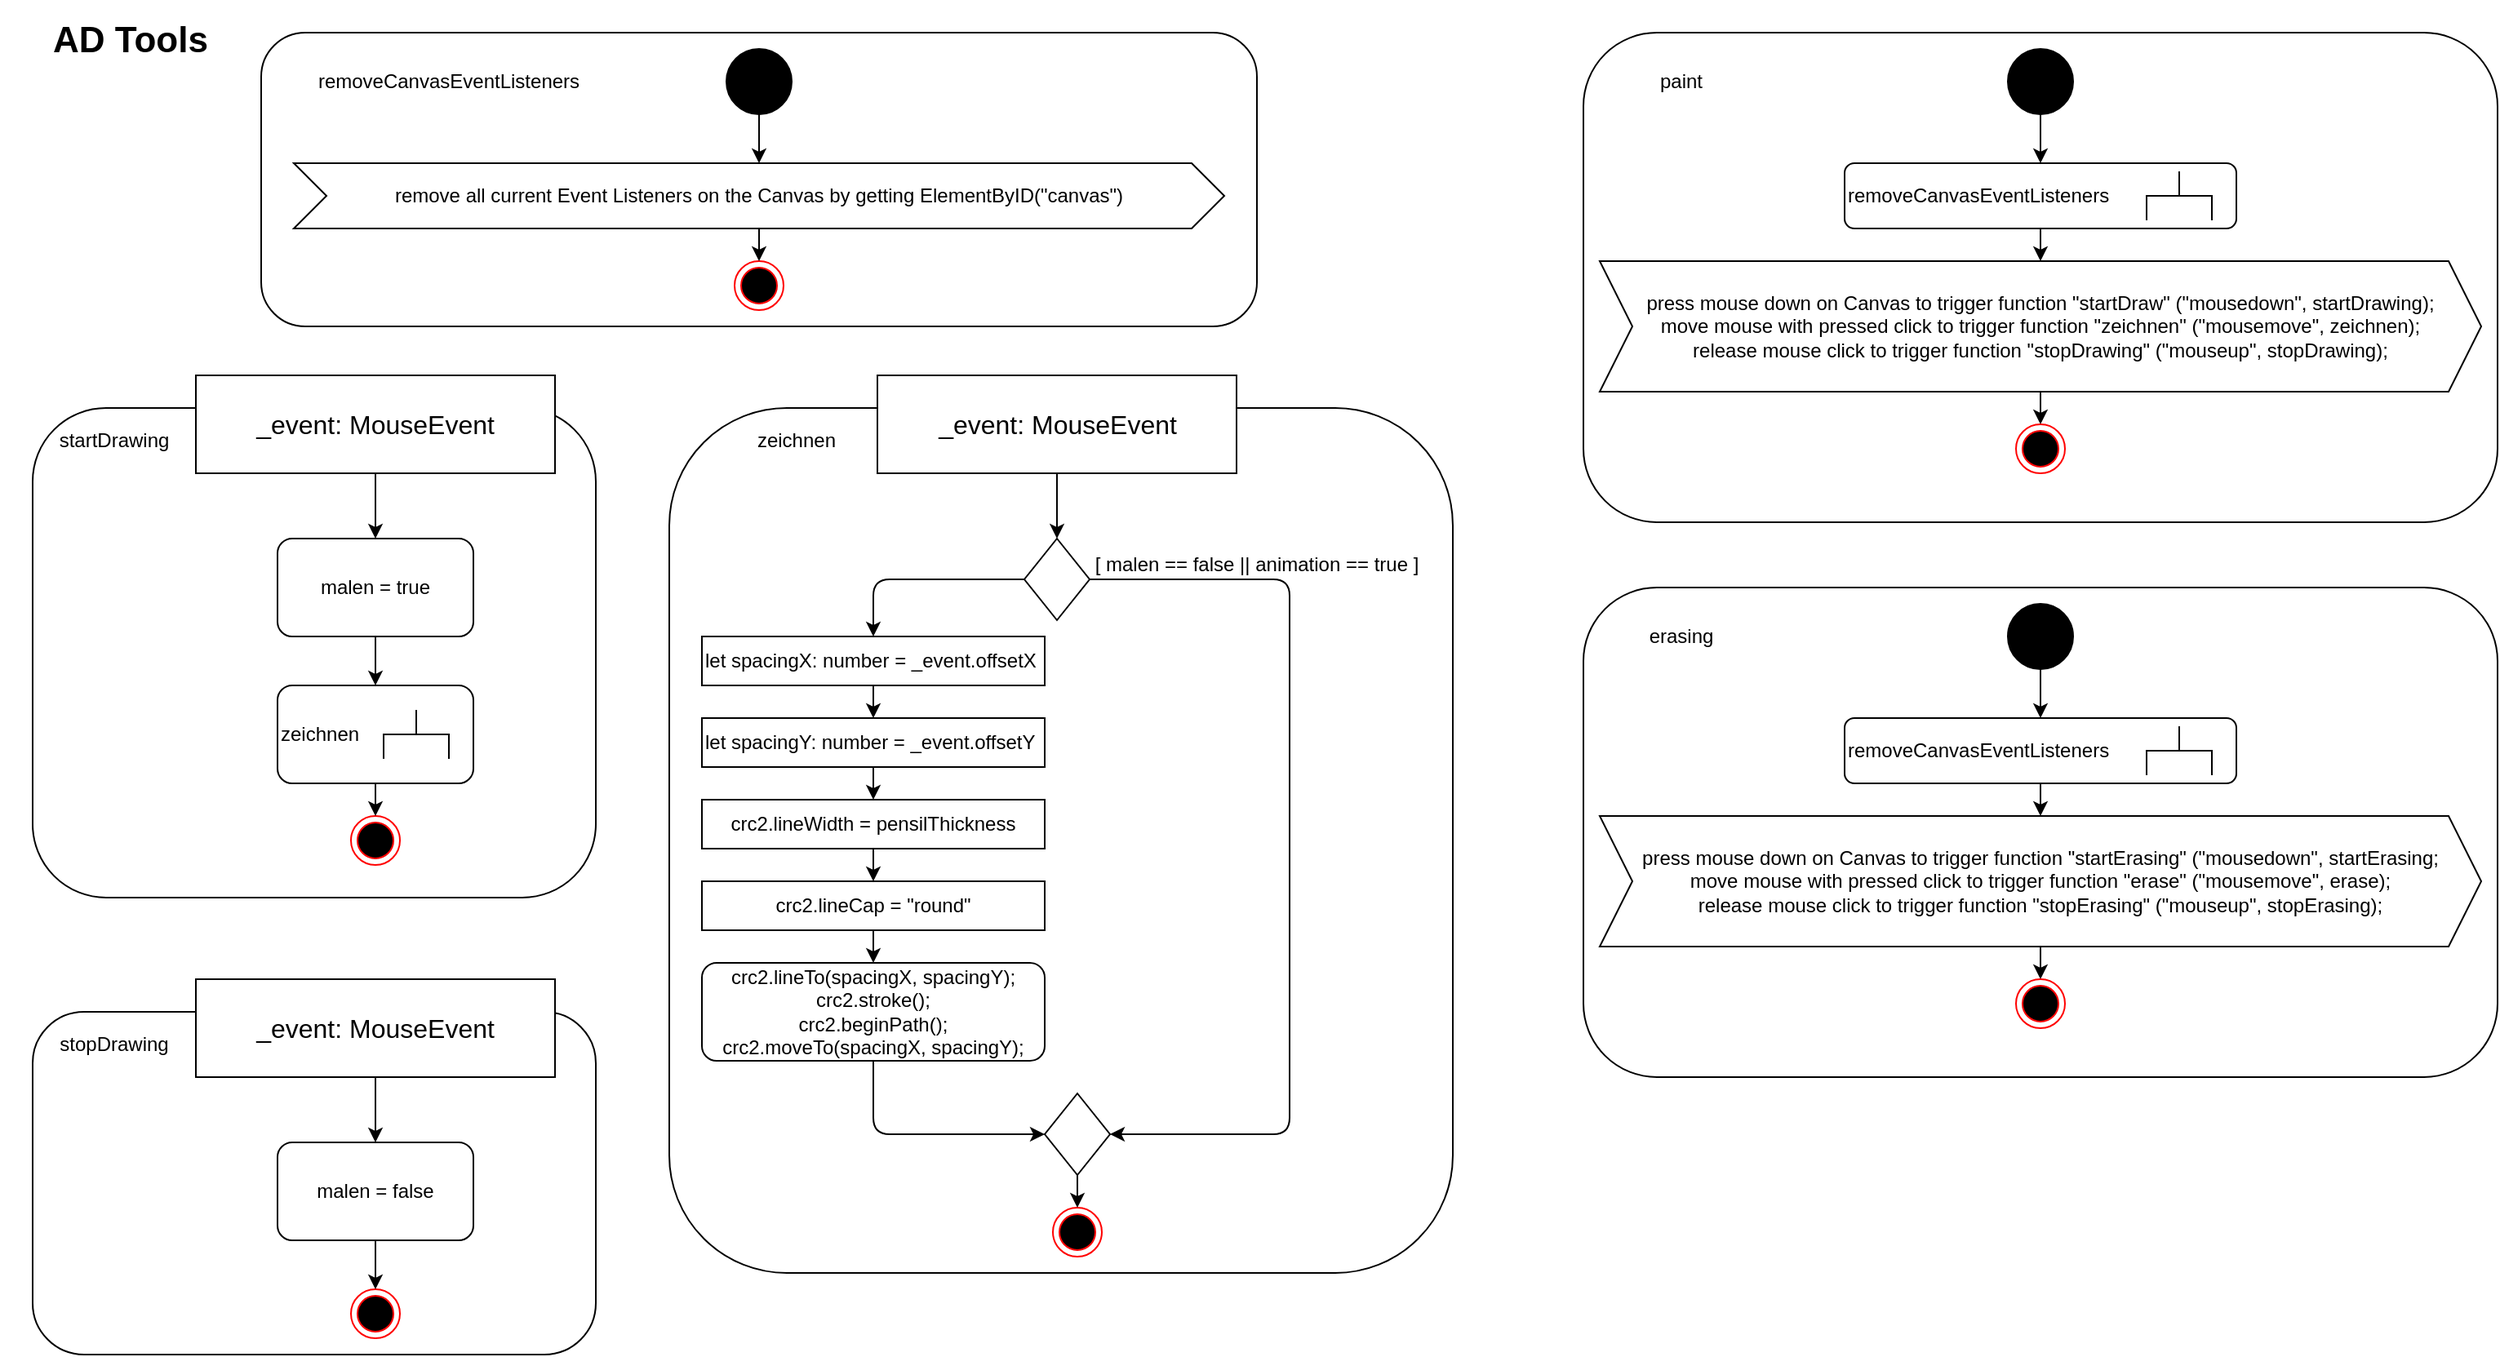 <mxfile version="13.5.7" type="device"><diagram id="h8gZTAhrOaBzL0DJ8L2L" name="Page-1"><mxGraphModel dx="1673" dy="967" grid="1" gridSize="10" guides="1" tooltips="1" connect="1" arrows="1" fold="1" page="1" pageScale="1" pageWidth="1600" pageHeight="900" math="0" shadow="0"><root><mxCell id="0"/><mxCell id="1" parent="0"/><mxCell id="_U0jcSjRtHizQO6BL5xF-1" value="&lt;font style=&quot;font-size: 22px&quot;&gt;&lt;b&gt;AD Tools&lt;/b&gt;&lt;/font&gt;" style="text;html=1;strokeColor=none;fillColor=none;align=center;verticalAlign=middle;whiteSpace=wrap;rounded=0;" vertex="1" parent="1"><mxGeometry x="10" y="10" width="160" height="50" as="geometry"/></mxCell><mxCell id="_U0jcSjRtHizQO6BL5xF-2" value="" style="rounded=1;whiteSpace=wrap;html=1;" vertex="1" parent="1"><mxGeometry x="170" y="30" width="610" height="180" as="geometry"/></mxCell><mxCell id="_U0jcSjRtHizQO6BL5xF-3" value="" style="ellipse;whiteSpace=wrap;html=1;aspect=fixed;fillColor=#000000;" vertex="1" parent="1"><mxGeometry x="455" y="40" width="40" height="40" as="geometry"/></mxCell><mxCell id="_U0jcSjRtHizQO6BL5xF-4" value="&lt;div&gt;remove all current Event Listeners on the Canvas by getting ElementByID(&quot;canvas&quot;)&lt;/div&gt;" style="shape=step;perimeter=stepPerimeter;whiteSpace=wrap;html=1;fixedSize=1;fillColor=none;" vertex="1" parent="1"><mxGeometry x="190" y="110" width="570" height="40" as="geometry"/></mxCell><mxCell id="_U0jcSjRtHizQO6BL5xF-5" value="" style="endArrow=classic;html=1;entryX=0.5;entryY=0;entryDx=0;entryDy=0;exitX=0.5;exitY=1;exitDx=0;exitDy=0;" edge="1" parent="1" source="_U0jcSjRtHizQO6BL5xF-3" target="_U0jcSjRtHizQO6BL5xF-4"><mxGeometry width="50" height="50" relative="1" as="geometry"><mxPoint x="590" y="470" as="sourcePoint"/><mxPoint x="640" y="420" as="targetPoint"/></mxGeometry></mxCell><mxCell id="_U0jcSjRtHizQO6BL5xF-6" value="removeCanvasEventListeners" style="text;html=1;strokeColor=none;fillColor=none;align=center;verticalAlign=middle;whiteSpace=wrap;rounded=0;" vertex="1" parent="1"><mxGeometry x="200" y="50" width="170" height="20" as="geometry"/></mxCell><mxCell id="_U0jcSjRtHizQO6BL5xF-7" value="" style="ellipse;html=1;shape=endState;fillColor=#000000;strokeColor=#ff0000;" vertex="1" parent="1"><mxGeometry x="460" y="170" width="30" height="30" as="geometry"/></mxCell><mxCell id="_U0jcSjRtHizQO6BL5xF-8" value="" style="endArrow=classic;html=1;entryX=0.5;entryY=0;entryDx=0;entryDy=0;exitX=0.5;exitY=1;exitDx=0;exitDy=0;" edge="1" parent="1" source="_U0jcSjRtHizQO6BL5xF-4" target="_U0jcSjRtHizQO6BL5xF-7"><mxGeometry width="50" height="50" relative="1" as="geometry"><mxPoint x="570" y="350" as="sourcePoint"/><mxPoint x="620" y="300" as="targetPoint"/></mxGeometry></mxCell><mxCell id="_U0jcSjRtHizQO6BL5xF-9" style="edgeStyle=orthogonalEdgeStyle;rounded=0;orthogonalLoop=1;jettySize=auto;html=1;exitX=0.5;exitY=1;exitDx=0;exitDy=0;" edge="1" parent="1" source="_U0jcSjRtHizQO6BL5xF-2" target="_U0jcSjRtHizQO6BL5xF-2"><mxGeometry relative="1" as="geometry"/></mxCell><mxCell id="_U0jcSjRtHizQO6BL5xF-10" value="" style="rounded=1;whiteSpace=wrap;html=1;" vertex="1" parent="1"><mxGeometry x="980" y="30" width="560" height="300" as="geometry"/></mxCell><mxCell id="_U0jcSjRtHizQO6BL5xF-11" value="" style="ellipse;whiteSpace=wrap;html=1;aspect=fixed;fillColor=#000000;" vertex="1" parent="1"><mxGeometry x="1240" y="40" width="40" height="40" as="geometry"/></mxCell><mxCell id="_U0jcSjRtHizQO6BL5xF-12" value="" style="endArrow=classic;html=1;entryX=0.5;entryY=0;entryDx=0;entryDy=0;exitX=0.5;exitY=1;exitDx=0;exitDy=0;" edge="1" parent="1" source="_U0jcSjRtHizQO6BL5xF-11"><mxGeometry width="50" height="50" relative="1" as="geometry"><mxPoint x="1375" y="470" as="sourcePoint"/><mxPoint x="1260" y="110" as="targetPoint"/></mxGeometry></mxCell><mxCell id="_U0jcSjRtHizQO6BL5xF-13" value="removeCanvasEventListeners" style="rounded=1;whiteSpace=wrap;html=1;fillColor=#ffffff;align=left;" vertex="1" parent="1"><mxGeometry x="1140" y="110" width="240" height="40" as="geometry"/></mxCell><mxCell id="_U0jcSjRtHizQO6BL5xF-14" value="" style="html=1;shape=mxgraph.flowchart.annotation_2;align=left;labelPosition=right;fillColor=#ffffff;rotation=90;" vertex="1" parent="1"><mxGeometry x="1330" y="110" width="30" height="40" as="geometry"/></mxCell><mxCell id="_U0jcSjRtHizQO6BL5xF-15" value="" style="endArrow=classic;html=1;exitX=0.5;exitY=1;exitDx=0;exitDy=0;entryX=0.5;entryY=0;entryDx=0;entryDy=0;" edge="1" parent="1" source="_U0jcSjRtHizQO6BL5xF-13" target="_U0jcSjRtHizQO6BL5xF-16"><mxGeometry width="50" height="50" relative="1" as="geometry"><mxPoint x="1130" y="160" as="sourcePoint"/><mxPoint x="1180" y="110" as="targetPoint"/></mxGeometry></mxCell><mxCell id="_U0jcSjRtHizQO6BL5xF-16" value="&lt;div&gt;press mouse down on Canvas to trigger function &quot;startDraw&quot; (&quot;mousedown&quot;, startDrawing);&lt;/div&gt;&lt;div&gt;move mouse with pressed click to trigger function &quot;zeichnen&quot; (&quot;mousemove&quot;, zeichnen);&lt;/div&gt;&lt;div&gt;release mouse click to trigger function &quot;stopDrawing&quot; (&quot;mouseup&quot;, stopDrawing);&lt;/div&gt;" style="shape=step;perimeter=stepPerimeter;whiteSpace=wrap;html=1;fixedSize=1;fillColor=#ffffff;align=center;" vertex="1" parent="1"><mxGeometry x="990" y="170" width="540" height="80" as="geometry"/></mxCell><mxCell id="_U0jcSjRtHizQO6BL5xF-17" value="" style="endArrow=classic;html=1;exitX=0.5;exitY=1;exitDx=0;exitDy=0;" edge="1" parent="1" source="_U0jcSjRtHizQO6BL5xF-16" target="_U0jcSjRtHizQO6BL5xF-18"><mxGeometry width="50" height="50" relative="1" as="geometry"><mxPoint x="1220" y="230" as="sourcePoint"/><mxPoint x="1270" y="180" as="targetPoint"/></mxGeometry></mxCell><mxCell id="_U0jcSjRtHizQO6BL5xF-18" value="" style="ellipse;html=1;shape=endState;fillColor=#000000;strokeColor=#ff0000;" vertex="1" parent="1"><mxGeometry x="1245" y="270" width="30" height="30" as="geometry"/></mxCell><mxCell id="_U0jcSjRtHizQO6BL5xF-19" value="paint" style="text;html=1;strokeColor=none;fillColor=none;align=center;verticalAlign=middle;whiteSpace=wrap;rounded=0;" vertex="1" parent="1"><mxGeometry x="1020" y="50" width="40" height="20" as="geometry"/></mxCell><mxCell id="_U0jcSjRtHizQO6BL5xF-21" value="" style="rounded=1;whiteSpace=wrap;html=1;fillColor=#ffffff;align=left;" vertex="1" parent="1"><mxGeometry x="30" y="260" width="345" height="300" as="geometry"/></mxCell><mxCell id="_U0jcSjRtHizQO6BL5xF-22" value="&lt;font style=&quot;font-size: 16px&quot;&gt;_event: MouseEvent&lt;/font&gt;" style="rounded=0;whiteSpace=wrap;html=1;fillColor=#ffffff;align=center;" vertex="1" parent="1"><mxGeometry x="130" y="240" width="220" height="60" as="geometry"/></mxCell><mxCell id="_U0jcSjRtHizQO6BL5xF-23" value="malen = true" style="rounded=1;whiteSpace=wrap;html=1;fillColor=#ffffff;align=center;" vertex="1" parent="1"><mxGeometry x="180" y="340" width="120" height="60" as="geometry"/></mxCell><mxCell id="_U0jcSjRtHizQO6BL5xF-24" value="" style="endArrow=classic;html=1;entryX=0.5;entryY=0;entryDx=0;entryDy=0;exitX=0.5;exitY=1;exitDx=0;exitDy=0;" edge="1" parent="1" source="_U0jcSjRtHizQO6BL5xF-22" target="_U0jcSjRtHizQO6BL5xF-23"><mxGeometry width="50" height="50" relative="1" as="geometry"><mxPoint x="430" y="450" as="sourcePoint"/><mxPoint x="480" y="400" as="targetPoint"/></mxGeometry></mxCell><mxCell id="_U0jcSjRtHizQO6BL5xF-25" value="zeichnen" style="rounded=1;whiteSpace=wrap;html=1;fillColor=#ffffff;align=left;" vertex="1" parent="1"><mxGeometry x="180" y="430" width="120" height="60" as="geometry"/></mxCell><mxCell id="_U0jcSjRtHizQO6BL5xF-26" value="" style="html=1;shape=mxgraph.flowchart.annotation_2;align=left;labelPosition=right;fillColor=#ffffff;rotation=90;" vertex="1" parent="1"><mxGeometry x="250" y="440" width="30" height="40" as="geometry"/></mxCell><mxCell id="_U0jcSjRtHizQO6BL5xF-27" value="" style="ellipse;html=1;shape=endState;fillColor=#000000;strokeColor=#ff0000;align=left;" vertex="1" parent="1"><mxGeometry x="225" y="510" width="30" height="30" as="geometry"/></mxCell><mxCell id="_U0jcSjRtHizQO6BL5xF-28" value="" style="endArrow=classic;html=1;entryX=0.5;entryY=0;entryDx=0;entryDy=0;exitX=0.5;exitY=1;exitDx=0;exitDy=0;" edge="1" parent="1" source="_U0jcSjRtHizQO6BL5xF-23" target="_U0jcSjRtHizQO6BL5xF-25"><mxGeometry width="50" height="50" relative="1" as="geometry"><mxPoint x="500" y="350" as="sourcePoint"/><mxPoint x="550" y="300" as="targetPoint"/></mxGeometry></mxCell><mxCell id="_U0jcSjRtHizQO6BL5xF-29" value="" style="endArrow=classic;html=1;entryX=0.5;entryY=0;entryDx=0;entryDy=0;exitX=0.5;exitY=1;exitDx=0;exitDy=0;" edge="1" parent="1" source="_U0jcSjRtHizQO6BL5xF-25" target="_U0jcSjRtHizQO6BL5xF-27"><mxGeometry width="50" height="50" relative="1" as="geometry"><mxPoint x="500" y="350" as="sourcePoint"/><mxPoint x="550" y="300" as="targetPoint"/></mxGeometry></mxCell><mxCell id="_U0jcSjRtHizQO6BL5xF-30" value="startDrawing" style="text;html=1;strokeColor=none;fillColor=none;align=center;verticalAlign=middle;whiteSpace=wrap;rounded=0;" vertex="1" parent="1"><mxGeometry x="40" y="270" width="80" height="20" as="geometry"/></mxCell><mxCell id="_U0jcSjRtHizQO6BL5xF-31" value="" style="rounded=1;whiteSpace=wrap;html=1;fillColor=#ffffff;align=left;" vertex="1" parent="1"><mxGeometry x="420" y="260" width="480" height="530" as="geometry"/></mxCell><mxCell id="_U0jcSjRtHizQO6BL5xF-32" value="&lt;font style=&quot;font-size: 16px&quot;&gt;_event: MouseEvent&lt;/font&gt;" style="rounded=0;whiteSpace=wrap;html=1;fillColor=#ffffff;align=center;" vertex="1" parent="1"><mxGeometry x="547.5" y="240" width="220" height="60" as="geometry"/></mxCell><mxCell id="_U0jcSjRtHizQO6BL5xF-34" value="" style="endArrow=classic;html=1;entryX=0.5;entryY=0;entryDx=0;entryDy=0;exitX=0.5;exitY=1;exitDx=0;exitDy=0;" edge="1" parent="1" source="_U0jcSjRtHizQO6BL5xF-32"><mxGeometry width="50" height="50" relative="1" as="geometry"><mxPoint x="847.5" y="450" as="sourcePoint"/><mxPoint x="657.5" y="340" as="targetPoint"/></mxGeometry></mxCell><mxCell id="_U0jcSjRtHizQO6BL5xF-40" value="zeichnen" style="text;html=1;strokeColor=none;fillColor=none;align=center;verticalAlign=middle;whiteSpace=wrap;rounded=0;" vertex="1" parent="1"><mxGeometry x="457.5" y="270" width="80" height="20" as="geometry"/></mxCell><mxCell id="_U0jcSjRtHizQO6BL5xF-41" value="" style="rhombus;whiteSpace=wrap;html=1;fillColor=#ffffff;align=left;" vertex="1" parent="1"><mxGeometry x="637.5" y="340" width="40" height="50" as="geometry"/></mxCell><mxCell id="_U0jcSjRtHizQO6BL5xF-42" value="" style="endArrow=classic;html=1;exitX=1;exitY=0.5;exitDx=0;exitDy=0;entryX=1;entryY=0.5;entryDx=0;entryDy=0;" edge="1" parent="1" source="_U0jcSjRtHizQO6BL5xF-41" target="_U0jcSjRtHizQO6BL5xF-44"><mxGeometry width="50" height="50" relative="1" as="geometry"><mxPoint x="670" y="400" as="sourcePoint"/><mxPoint x="690.435" y="360.435" as="targetPoint"/><Array as="points"><mxPoint x="800" y="365"/><mxPoint x="800" y="705"/></Array></mxGeometry></mxCell><mxCell id="_U0jcSjRtHizQO6BL5xF-44" value="" style="rhombus;whiteSpace=wrap;html=1;fillColor=#ffffff;align=left;" vertex="1" parent="1"><mxGeometry x="650" y="680" width="40" height="50" as="geometry"/></mxCell><mxCell id="_U0jcSjRtHizQO6BL5xF-45" value="[ malen == false || animation == true ]" style="text;html=1;strokeColor=none;fillColor=none;align=center;verticalAlign=middle;whiteSpace=wrap;rounded=0;" vertex="1" parent="1"><mxGeometry x="675" y="346" width="210" height="20" as="geometry"/></mxCell><mxCell id="_U0jcSjRtHizQO6BL5xF-46" value="let spacingX: number = _event.offsetX" style="rounded=0;whiteSpace=wrap;html=1;fillColor=#ffffff;align=left;" vertex="1" parent="1"><mxGeometry x="440" y="400" width="210" height="30" as="geometry"/></mxCell><mxCell id="_U0jcSjRtHizQO6BL5xF-47" value="" style="endArrow=classic;html=1;entryX=0.5;entryY=0;entryDx=0;entryDy=0;exitX=0;exitY=0.5;exitDx=0;exitDy=0;" edge="1" parent="1" source="_U0jcSjRtHizQO6BL5xF-41" target="_U0jcSjRtHizQO6BL5xF-46"><mxGeometry width="50" height="50" relative="1" as="geometry"><mxPoint x="640" y="510" as="sourcePoint"/><mxPoint x="690" y="460" as="targetPoint"/><Array as="points"><mxPoint x="545" y="365"/></Array></mxGeometry></mxCell><mxCell id="_U0jcSjRtHizQO6BL5xF-48" value="let spacingY: number = _event.offsetY" style="rounded=0;whiteSpace=wrap;html=1;fillColor=#ffffff;align=left;" vertex="1" parent="1"><mxGeometry x="440" y="450" width="210" height="30" as="geometry"/></mxCell><mxCell id="_U0jcSjRtHizQO6BL5xF-49" value="" style="endArrow=classic;html=1;entryX=0.5;entryY=0;entryDx=0;entryDy=0;exitX=0.5;exitY=1;exitDx=0;exitDy=0;" edge="1" parent="1" source="_U0jcSjRtHizQO6BL5xF-46" target="_U0jcSjRtHizQO6BL5xF-48"><mxGeometry width="50" height="50" relative="1" as="geometry"><mxPoint x="640" y="510" as="sourcePoint"/><mxPoint x="690" y="460" as="targetPoint"/></mxGeometry></mxCell><mxCell id="_U0jcSjRtHizQO6BL5xF-51" value="crc2.lineWidth = pensilThickness" style="rounded=0;whiteSpace=wrap;html=1;fillColor=#ffffff;align=center;" vertex="1" parent="1"><mxGeometry x="440" y="500" width="210" height="30" as="geometry"/></mxCell><mxCell id="_U0jcSjRtHizQO6BL5xF-52" value="" style="endArrow=classic;html=1;entryX=0.5;entryY=0;entryDx=0;entryDy=0;exitX=0.5;exitY=1;exitDx=0;exitDy=0;" edge="1" parent="1" source="_U0jcSjRtHizQO6BL5xF-48" target="_U0jcSjRtHizQO6BL5xF-51"><mxGeometry width="50" height="50" relative="1" as="geometry"><mxPoint x="640" y="510" as="sourcePoint"/><mxPoint x="690" y="460" as="targetPoint"/></mxGeometry></mxCell><mxCell id="_U0jcSjRtHizQO6BL5xF-53" value="crc2.lineCap = &quot;round&quot;" style="rounded=0;whiteSpace=wrap;html=1;fillColor=#ffffff;align=center;" vertex="1" parent="1"><mxGeometry x="440" y="550" width="210" height="30" as="geometry"/></mxCell><mxCell id="_U0jcSjRtHizQO6BL5xF-54" value="" style="endArrow=classic;html=1;entryX=0.5;entryY=0;entryDx=0;entryDy=0;exitX=0.5;exitY=1;exitDx=0;exitDy=0;" edge="1" parent="1" source="_U0jcSjRtHizQO6BL5xF-51" target="_U0jcSjRtHizQO6BL5xF-53"><mxGeometry width="50" height="50" relative="1" as="geometry"><mxPoint x="640" y="540" as="sourcePoint"/><mxPoint x="690" y="490" as="targetPoint"/></mxGeometry></mxCell><mxCell id="_U0jcSjRtHizQO6BL5xF-55" value="&lt;div&gt;crc2.lineTo(spacingX, spacingY);&lt;/div&gt;&lt;div&gt;crc2.stroke();&lt;/div&gt;&lt;div&gt;crc2.beginPath();&lt;/div&gt;&lt;div&gt;crc2.moveTo(spacingX, spacingY);&lt;/div&gt;" style="rounded=1;whiteSpace=wrap;html=1;fillColor=#ffffff;align=center;" vertex="1" parent="1"><mxGeometry x="440" y="600" width="210" height="60" as="geometry"/></mxCell><mxCell id="_U0jcSjRtHizQO6BL5xF-56" value="" style="endArrow=classic;html=1;entryX=0.5;entryY=0;entryDx=0;entryDy=0;exitX=0.5;exitY=1;exitDx=0;exitDy=0;" edge="1" parent="1" source="_U0jcSjRtHizQO6BL5xF-53" target="_U0jcSjRtHizQO6BL5xF-55"><mxGeometry width="50" height="50" relative="1" as="geometry"><mxPoint x="640" y="570" as="sourcePoint"/><mxPoint x="690" y="520" as="targetPoint"/></mxGeometry></mxCell><mxCell id="_U0jcSjRtHizQO6BL5xF-57" value="" style="endArrow=classic;html=1;entryX=0;entryY=0.5;entryDx=0;entryDy=0;exitX=0.5;exitY=1;exitDx=0;exitDy=0;" edge="1" parent="1" source="_U0jcSjRtHizQO6BL5xF-55" target="_U0jcSjRtHizQO6BL5xF-44"><mxGeometry width="50" height="50" relative="1" as="geometry"><mxPoint x="700" y="620" as="sourcePoint"/><mxPoint x="750" y="570" as="targetPoint"/><Array as="points"><mxPoint x="545" y="705"/></Array></mxGeometry></mxCell><mxCell id="_U0jcSjRtHizQO6BL5xF-58" value="" style="rounded=1;whiteSpace=wrap;html=1;fillColor=#ffffff;align=left;" vertex="1" parent="1"><mxGeometry x="30" y="630" width="345" height="210" as="geometry"/></mxCell><mxCell id="_U0jcSjRtHizQO6BL5xF-59" value="&lt;font style=&quot;font-size: 16px&quot;&gt;_event: MouseEvent&lt;/font&gt;" style="rounded=0;whiteSpace=wrap;html=1;fillColor=#ffffff;align=center;" vertex="1" parent="1"><mxGeometry x="130" y="610" width="220" height="60" as="geometry"/></mxCell><mxCell id="_U0jcSjRtHizQO6BL5xF-60" value="malen = false" style="rounded=1;whiteSpace=wrap;html=1;fillColor=#ffffff;align=center;" vertex="1" parent="1"><mxGeometry x="180" y="710" width="120" height="60" as="geometry"/></mxCell><mxCell id="_U0jcSjRtHizQO6BL5xF-61" value="" style="endArrow=classic;html=1;entryX=0.5;entryY=0;entryDx=0;entryDy=0;exitX=0.5;exitY=1;exitDx=0;exitDy=0;" edge="1" parent="1" source="_U0jcSjRtHizQO6BL5xF-59" target="_U0jcSjRtHizQO6BL5xF-60"><mxGeometry width="50" height="50" relative="1" as="geometry"><mxPoint x="430" y="820" as="sourcePoint"/><mxPoint x="480" y="770" as="targetPoint"/></mxGeometry></mxCell><mxCell id="_U0jcSjRtHizQO6BL5xF-64" value="" style="ellipse;html=1;shape=endState;fillColor=#000000;strokeColor=#ff0000;align=left;" vertex="1" parent="1"><mxGeometry x="225" y="800" width="30" height="30" as="geometry"/></mxCell><mxCell id="_U0jcSjRtHizQO6BL5xF-65" value="" style="endArrow=classic;html=1;entryX=0.5;entryY=0;entryDx=0;entryDy=0;exitX=0.5;exitY=1;exitDx=0;exitDy=0;" edge="1" parent="1" source="_U0jcSjRtHizQO6BL5xF-60"><mxGeometry width="50" height="50" relative="1" as="geometry"><mxPoint x="500" y="720" as="sourcePoint"/><mxPoint x="240.0" y="800" as="targetPoint"/></mxGeometry></mxCell><mxCell id="_U0jcSjRtHizQO6BL5xF-67" value="stopDrawing" style="text;html=1;strokeColor=none;fillColor=none;align=center;verticalAlign=middle;whiteSpace=wrap;rounded=0;" vertex="1" parent="1"><mxGeometry x="40" y="640" width="80" height="20" as="geometry"/></mxCell><mxCell id="_U0jcSjRtHizQO6BL5xF-68" value="" style="rounded=1;whiteSpace=wrap;html=1;" vertex="1" parent="1"><mxGeometry x="980" y="370" width="560" height="300" as="geometry"/></mxCell><mxCell id="_U0jcSjRtHizQO6BL5xF-69" value="" style="ellipse;whiteSpace=wrap;html=1;aspect=fixed;fillColor=#000000;" vertex="1" parent="1"><mxGeometry x="1240" y="380" width="40" height="40" as="geometry"/></mxCell><mxCell id="_U0jcSjRtHizQO6BL5xF-70" value="" style="endArrow=classic;html=1;entryX=0.5;entryY=0;entryDx=0;entryDy=0;exitX=0.5;exitY=1;exitDx=0;exitDy=0;" edge="1" parent="1" source="_U0jcSjRtHizQO6BL5xF-69"><mxGeometry width="50" height="50" relative="1" as="geometry"><mxPoint x="1375" y="810" as="sourcePoint"/><mxPoint x="1260" y="450" as="targetPoint"/></mxGeometry></mxCell><mxCell id="_U0jcSjRtHizQO6BL5xF-71" value="removeCanvasEventListeners" style="rounded=1;whiteSpace=wrap;html=1;fillColor=#ffffff;align=left;" vertex="1" parent="1"><mxGeometry x="1140" y="450" width="240" height="40" as="geometry"/></mxCell><mxCell id="_U0jcSjRtHizQO6BL5xF-72" value="" style="html=1;shape=mxgraph.flowchart.annotation_2;align=left;labelPosition=right;fillColor=#ffffff;rotation=90;" vertex="1" parent="1"><mxGeometry x="1330" y="450" width="30" height="40" as="geometry"/></mxCell><mxCell id="_U0jcSjRtHizQO6BL5xF-73" value="" style="endArrow=classic;html=1;exitX=0.5;exitY=1;exitDx=0;exitDy=0;entryX=0.5;entryY=0;entryDx=0;entryDy=0;" edge="1" parent="1" source="_U0jcSjRtHizQO6BL5xF-71" target="_U0jcSjRtHizQO6BL5xF-74"><mxGeometry width="50" height="50" relative="1" as="geometry"><mxPoint x="1130" y="500" as="sourcePoint"/><mxPoint x="1180" y="450" as="targetPoint"/></mxGeometry></mxCell><mxCell id="_U0jcSjRtHizQO6BL5xF-74" value="&lt;div&gt;press mouse down on Canvas to trigger function &quot;startErasing&quot; (&quot;mousedown&quot;, startErasing;&lt;/div&gt;&lt;div&gt;move mouse with pressed click to trigger function &quot;erase&quot; (&quot;mousemove&quot;, erase);&lt;/div&gt;&lt;div&gt;release mouse click to trigger function &quot;stopErasing&quot; (&quot;mouseup&quot;, stopErasing);&lt;/div&gt;" style="shape=step;perimeter=stepPerimeter;whiteSpace=wrap;html=1;fixedSize=1;fillColor=#ffffff;align=center;" vertex="1" parent="1"><mxGeometry x="990" y="510" width="540" height="80" as="geometry"/></mxCell><mxCell id="_U0jcSjRtHizQO6BL5xF-75" value="" style="endArrow=classic;html=1;exitX=0.5;exitY=1;exitDx=0;exitDy=0;" edge="1" parent="1" source="_U0jcSjRtHizQO6BL5xF-74" target="_U0jcSjRtHizQO6BL5xF-76"><mxGeometry width="50" height="50" relative="1" as="geometry"><mxPoint x="1220" y="570" as="sourcePoint"/><mxPoint x="1270" y="520" as="targetPoint"/></mxGeometry></mxCell><mxCell id="_U0jcSjRtHizQO6BL5xF-76" value="" style="ellipse;html=1;shape=endState;fillColor=#000000;strokeColor=#ff0000;" vertex="1" parent="1"><mxGeometry x="1245" y="610" width="30" height="30" as="geometry"/></mxCell><mxCell id="_U0jcSjRtHizQO6BL5xF-77" value="erasing" style="text;html=1;strokeColor=none;fillColor=none;align=center;verticalAlign=middle;whiteSpace=wrap;rounded=0;" vertex="1" parent="1"><mxGeometry x="1020" y="390" width="40" height="20" as="geometry"/></mxCell><mxCell id="_U0jcSjRtHizQO6BL5xF-78" value="" style="ellipse;html=1;shape=endState;fillColor=#000000;strokeColor=#ff0000;align=center;" vertex="1" parent="1"><mxGeometry x="655" y="750" width="30" height="30" as="geometry"/></mxCell><mxCell id="_U0jcSjRtHizQO6BL5xF-79" value="" style="endArrow=classic;html=1;entryX=0.5;entryY=0;entryDx=0;entryDy=0;exitX=0.5;exitY=1;exitDx=0;exitDy=0;" edge="1" parent="1" source="_U0jcSjRtHizQO6BL5xF-44" target="_U0jcSjRtHizQO6BL5xF-78"><mxGeometry width="50" height="50" relative="1" as="geometry"><mxPoint x="650" y="640" as="sourcePoint"/><mxPoint x="700" y="590" as="targetPoint"/></mxGeometry></mxCell></root></mxGraphModel></diagram></mxfile>